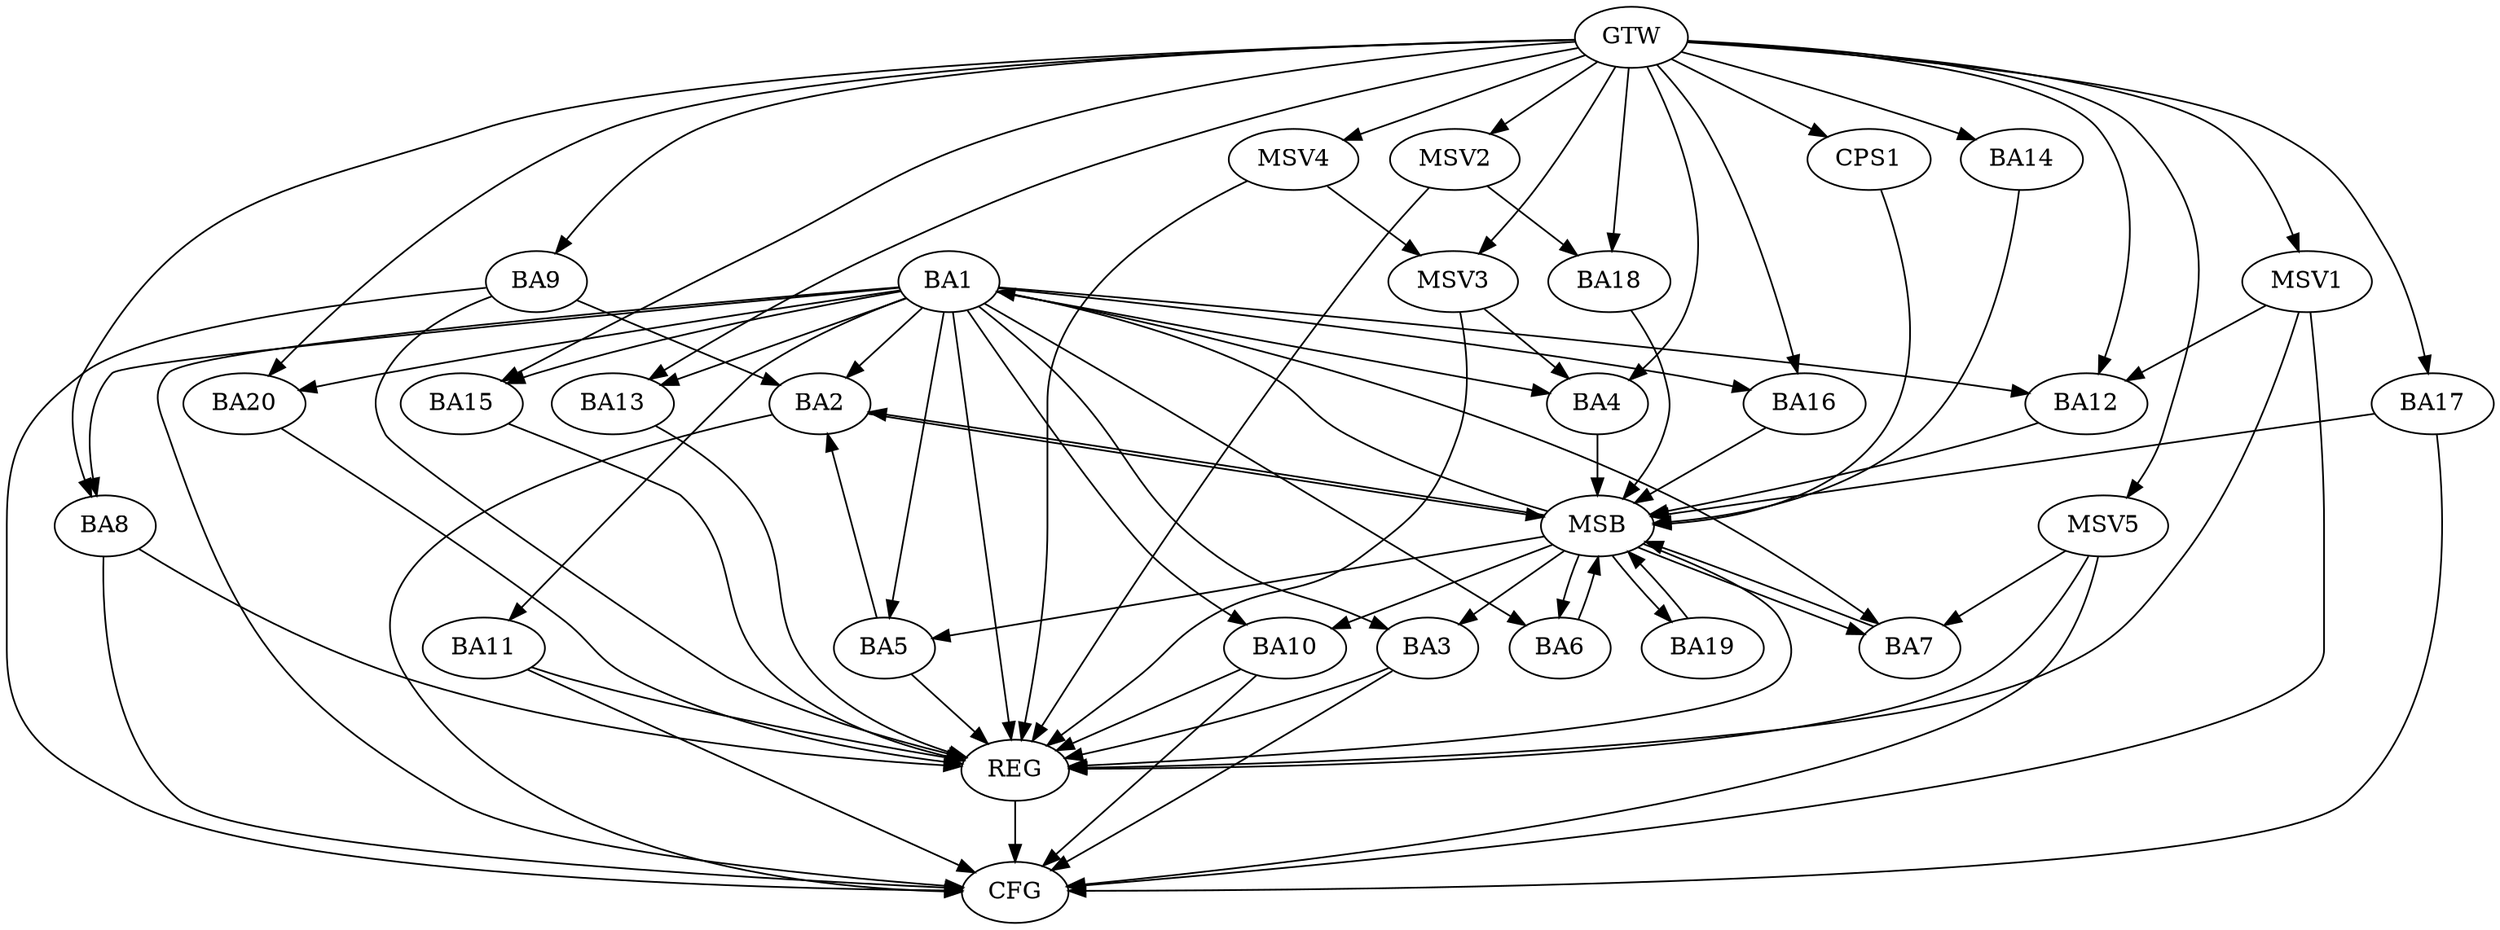 strict digraph G {
  BA1 [ label="BA1" ];
  BA2 [ label="BA2" ];
  BA3 [ label="BA3" ];
  BA4 [ label="BA4" ];
  BA5 [ label="BA5" ];
  BA6 [ label="BA6" ];
  BA7 [ label="BA7" ];
  BA8 [ label="BA8" ];
  BA9 [ label="BA9" ];
  BA10 [ label="BA10" ];
  BA11 [ label="BA11" ];
  BA12 [ label="BA12" ];
  BA13 [ label="BA13" ];
  BA14 [ label="BA14" ];
  BA15 [ label="BA15" ];
  BA16 [ label="BA16" ];
  BA17 [ label="BA17" ];
  BA18 [ label="BA18" ];
  BA19 [ label="BA19" ];
  BA20 [ label="BA20" ];
  CPS1 [ label="CPS1" ];
  GTW [ label="GTW" ];
  REG [ label="REG" ];
  MSB [ label="MSB" ];
  CFG [ label="CFG" ];
  MSV1 [ label="MSV1" ];
  MSV2 [ label="MSV2" ];
  MSV3 [ label="MSV3" ];
  MSV4 [ label="MSV4" ];
  MSV5 [ label="MSV5" ];
  BA1 -> BA2;
  BA5 -> BA2;
  BA9 -> BA2;
  GTW -> BA4;
  GTW -> BA8;
  GTW -> BA9;
  GTW -> BA12;
  GTW -> BA13;
  GTW -> BA14;
  GTW -> BA15;
  GTW -> BA16;
  GTW -> BA17;
  GTW -> BA18;
  GTW -> BA20;
  GTW -> CPS1;
  BA1 -> REG;
  BA3 -> REG;
  BA5 -> REG;
  BA8 -> REG;
  BA9 -> REG;
  BA10 -> REG;
  BA11 -> REG;
  BA13 -> REG;
  BA15 -> REG;
  BA20 -> REG;
  BA2 -> MSB;
  MSB -> BA1;
  MSB -> REG;
  BA4 -> MSB;
  BA6 -> MSB;
  MSB -> BA3;
  BA7 -> MSB;
  MSB -> BA2;
  BA12 -> MSB;
  BA14 -> MSB;
  MSB -> BA5;
  BA16 -> MSB;
  BA17 -> MSB;
  BA18 -> MSB;
  MSB -> BA10;
  BA19 -> MSB;
  CPS1 -> MSB;
  MSB -> BA6;
  MSB -> BA7;
  MSB -> BA19;
  BA3 -> CFG;
  BA8 -> CFG;
  BA17 -> CFG;
  BA9 -> CFG;
  BA2 -> CFG;
  BA11 -> CFG;
  BA1 -> CFG;
  BA10 -> CFG;
  REG -> CFG;
  BA1 -> BA12;
  BA1 -> BA4;
  BA1 -> BA10;
  BA1 -> BA7;
  BA1 -> BA8;
  BA1 -> BA11;
  BA1 -> BA5;
  BA1 -> BA6;
  BA1 -> BA20;
  BA1 -> BA13;
  BA1 -> BA3;
  BA1 -> BA15;
  BA1 -> BA16;
  MSV1 -> BA12;
  GTW -> MSV1;
  MSV1 -> REG;
  MSV1 -> CFG;
  MSV2 -> BA18;
  GTW -> MSV2;
  MSV2 -> REG;
  MSV3 -> BA4;
  GTW -> MSV3;
  MSV3 -> REG;
  MSV4 -> MSV3;
  GTW -> MSV4;
  MSV4 -> REG;
  MSV5 -> BA7;
  GTW -> MSV5;
  MSV5 -> REG;
  MSV5 -> CFG;
}
